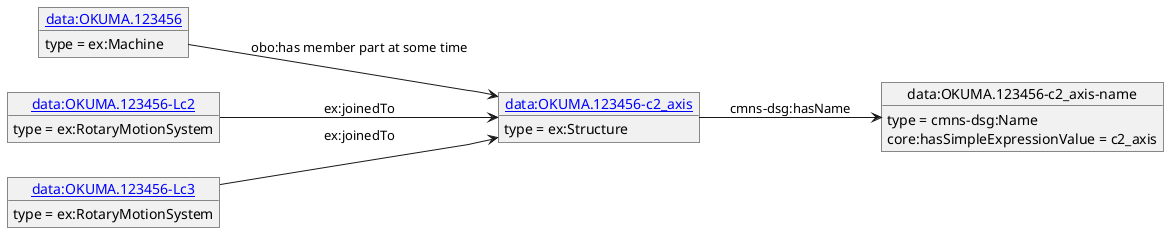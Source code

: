 @startuml
skinparam linetype polyline
left to right direction
object "[[./OKUMA.123456-c2_axis.html data:OKUMA.123456-c2_axis]]" as o1 {
 type = ex:Structure
 }
object "data:OKUMA.123456-c2_axis-name" as o2 {
 type = cmns-dsg:Name
 }
object "[[./OKUMA.123456.html data:OKUMA.123456]]" as o3 {
 type = ex:Machine
 }
object "[[./OKUMA.123456-Lc2.html data:OKUMA.123456-Lc2]]" as o4 {
 type = ex:RotaryMotionSystem
 }
object "[[./OKUMA.123456-Lc3.html data:OKUMA.123456-Lc3]]" as o5 {
 type = ex:RotaryMotionSystem
 }
o1 --> o2 : cmns-dsg:hasName
o2 : core:hasSimpleExpressionValue = c2_axis
o3 --> o1 : obo:has member part at some time
o4 --> o1 : ex:joinedTo
o5 --> o1 : ex:joinedTo
@enduml
